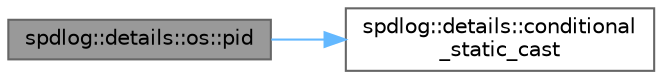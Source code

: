 digraph "spdlog::details::os::pid"
{
 // LATEX_PDF_SIZE
  bgcolor="transparent";
  edge [fontname=Helvetica,fontsize=10,labelfontname=Helvetica,labelfontsize=10];
  node [fontname=Helvetica,fontsize=10,shape=box,height=0.2,width=0.4];
  rankdir="LR";
  Node1 [id="Node000001",label="spdlog::details::os::pid",height=0.2,width=0.4,color="gray40", fillcolor="grey60", style="filled", fontcolor="black",tooltip=" "];
  Node1 -> Node2 [id="edge1_Node000001_Node000002",color="steelblue1",style="solid",tooltip=" "];
  Node2 [id="Node000002",label="spdlog::details::conditional\l_static_cast",height=0.2,width=0.4,color="grey40", fillcolor="white", style="filled",URL="$namespacespdlog_1_1details.html#a9e7a73da3084fa85f7a13d92dc9533c2",tooltip=" "];
}
